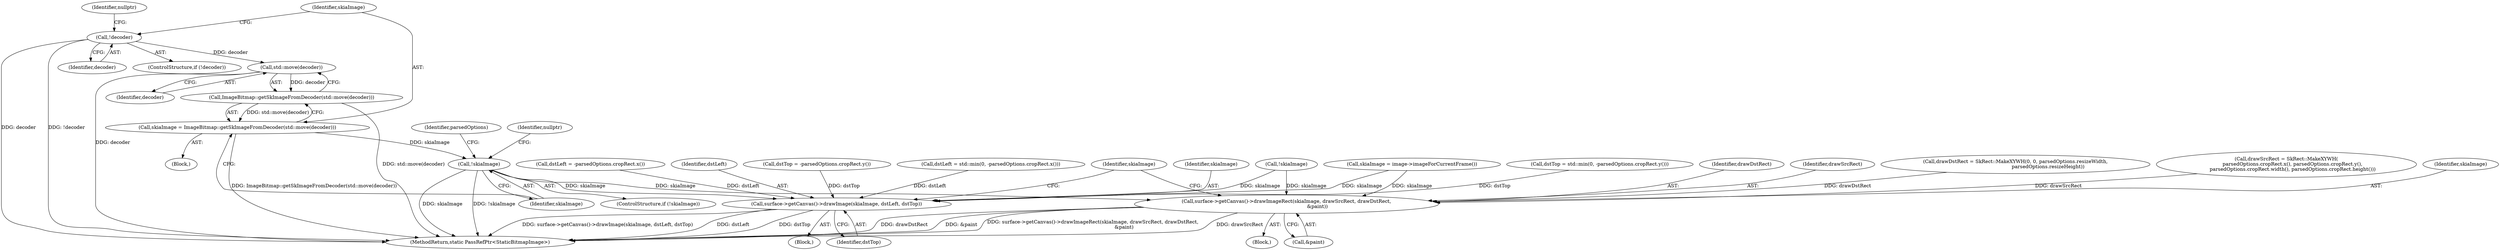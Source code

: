 digraph "0_Chrome_d59a4441697f6253e7dc3f7ae5caad6e5fd2c778_1@API" {
"1000205" [label="(Call,std::move(decoder))"];
"1000198" [label="(Call,!decoder)"];
"1000204" [label="(Call,ImageBitmap::getSkImageFromDecoder(std::move(decoder)))"];
"1000202" [label="(Call,skiaImage = ImageBitmap::getSkImageFromDecoder(std::move(decoder)))"];
"1000208" [label="(Call,!skiaImage)"];
"1000352" [label="(Call,surface->getCanvas()->drawImageRect(skiaImage, drawSrcRect, drawDstRect,\n                                        &paint))"];
"1000360" [label="(Call,surface->getCanvas()->drawImage(skiaImage, dstLeft, dstTop))"];
"1000388" [label="(MethodReturn,static PassRefPtr<StaticBitmapImage>)"];
"1000201" [label="(Identifier,nullptr)"];
"1000298" [label="(Call,dstLeft = -parsedOptions.cropRect.x())"];
"1000362" [label="(Identifier,dstLeft)"];
"1000355" [label="(Identifier,drawDstRect)"];
"1000216" [label="(Identifier,parsedOptions)"];
"1000206" [label="(Identifier,decoder)"];
"1000204" [label="(Call,ImageBitmap::getSkImageFromDecoder(std::move(decoder)))"];
"1000199" [label="(Identifier,decoder)"];
"1000326" [label="(Block,)"];
"1000356" [label="(Call,&paint)"];
"1000306" [label="(Call,dstTop = -parsedOptions.cropRect.y())"];
"1000209" [label="(Identifier,skiaImage)"];
"1000281" [label="(Call,dstLeft = std::min(0, -parsedOptions.cropRect.x()))"];
"1000365" [label="(Identifier,skiaImage)"];
"1000198" [label="(Call,!decoder)"];
"1000195" [label="(Block,)"];
"1000361" [label="(Identifier,skiaImage)"];
"1000207" [label="(ControlStructure,if (!skiaImage))"];
"1000354" [label="(Identifier,drawSrcRect)"];
"1000359" [label="(Block,)"];
"1000185" [label="(Call,!skiaImage)"];
"1000203" [label="(Identifier,skiaImage)"];
"1000208" [label="(Call,!skiaImage)"];
"1000336" [label="(Call,drawDstRect = SkRect::MakeXYWH(0, 0, parsedOptions.resizeWidth,\n                                          parsedOptions.resizeHeight))"];
"1000205" [label="(Call,std::move(decoder))"];
"1000328" [label="(Call,drawSrcRect = SkRect::MakeXYWH(\n        parsedOptions.cropRect.x(), parsedOptions.cropRect.y(),\n        parsedOptions.cropRect.width(), parsedOptions.cropRect.height()))"];
"1000197" [label="(ControlStructure,if (!decoder))"];
"1000363" [label="(Identifier,dstTop)"];
"1000202" [label="(Call,skiaImage = ImageBitmap::getSkImageFromDecoder(std::move(decoder)))"];
"1000353" [label="(Identifier,skiaImage)"];
"1000171" [label="(Call,skiaImage = image->imageForCurrentFrame())"];
"1000352" [label="(Call,surface->getCanvas()->drawImageRect(skiaImage, drawSrcRect, drawDstRect,\n                                        &paint))"];
"1000360" [label="(Call,surface->getCanvas()->drawImage(skiaImage, dstLeft, dstTop))"];
"1000211" [label="(Identifier,nullptr)"];
"1000288" [label="(Call,dstTop = std::min(0, -parsedOptions.cropRect.y()))"];
"1000205" -> "1000204"  [label="AST: "];
"1000205" -> "1000206"  [label="CFG: "];
"1000206" -> "1000205"  [label="AST: "];
"1000204" -> "1000205"  [label="CFG: "];
"1000205" -> "1000388"  [label="DDG: decoder"];
"1000205" -> "1000204"  [label="DDG: decoder"];
"1000198" -> "1000205"  [label="DDG: decoder"];
"1000198" -> "1000197"  [label="AST: "];
"1000198" -> "1000199"  [label="CFG: "];
"1000199" -> "1000198"  [label="AST: "];
"1000201" -> "1000198"  [label="CFG: "];
"1000203" -> "1000198"  [label="CFG: "];
"1000198" -> "1000388"  [label="DDG: decoder"];
"1000198" -> "1000388"  [label="DDG: !decoder"];
"1000204" -> "1000202"  [label="AST: "];
"1000202" -> "1000204"  [label="CFG: "];
"1000204" -> "1000388"  [label="DDG: std::move(decoder)"];
"1000204" -> "1000202"  [label="DDG: std::move(decoder)"];
"1000202" -> "1000195"  [label="AST: "];
"1000203" -> "1000202"  [label="AST: "];
"1000209" -> "1000202"  [label="CFG: "];
"1000202" -> "1000388"  [label="DDG: ImageBitmap::getSkImageFromDecoder(std::move(decoder))"];
"1000202" -> "1000208"  [label="DDG: skiaImage"];
"1000208" -> "1000207"  [label="AST: "];
"1000208" -> "1000209"  [label="CFG: "];
"1000209" -> "1000208"  [label="AST: "];
"1000211" -> "1000208"  [label="CFG: "];
"1000216" -> "1000208"  [label="CFG: "];
"1000208" -> "1000388"  [label="DDG: skiaImage"];
"1000208" -> "1000388"  [label="DDG: !skiaImage"];
"1000208" -> "1000352"  [label="DDG: skiaImage"];
"1000208" -> "1000360"  [label="DDG: skiaImage"];
"1000352" -> "1000326"  [label="AST: "];
"1000352" -> "1000356"  [label="CFG: "];
"1000353" -> "1000352"  [label="AST: "];
"1000354" -> "1000352"  [label="AST: "];
"1000355" -> "1000352"  [label="AST: "];
"1000356" -> "1000352"  [label="AST: "];
"1000365" -> "1000352"  [label="CFG: "];
"1000352" -> "1000388"  [label="DDG: &paint"];
"1000352" -> "1000388"  [label="DDG: surface->getCanvas()->drawImageRect(skiaImage, drawSrcRect, drawDstRect,\n                                        &paint)"];
"1000352" -> "1000388"  [label="DDG: drawSrcRect"];
"1000352" -> "1000388"  [label="DDG: drawDstRect"];
"1000185" -> "1000352"  [label="DDG: skiaImage"];
"1000171" -> "1000352"  [label="DDG: skiaImage"];
"1000328" -> "1000352"  [label="DDG: drawSrcRect"];
"1000336" -> "1000352"  [label="DDG: drawDstRect"];
"1000360" -> "1000359"  [label="AST: "];
"1000360" -> "1000363"  [label="CFG: "];
"1000361" -> "1000360"  [label="AST: "];
"1000362" -> "1000360"  [label="AST: "];
"1000363" -> "1000360"  [label="AST: "];
"1000365" -> "1000360"  [label="CFG: "];
"1000360" -> "1000388"  [label="DDG: surface->getCanvas()->drawImage(skiaImage, dstLeft, dstTop)"];
"1000360" -> "1000388"  [label="DDG: dstLeft"];
"1000360" -> "1000388"  [label="DDG: dstTop"];
"1000185" -> "1000360"  [label="DDG: skiaImage"];
"1000171" -> "1000360"  [label="DDG: skiaImage"];
"1000281" -> "1000360"  [label="DDG: dstLeft"];
"1000298" -> "1000360"  [label="DDG: dstLeft"];
"1000306" -> "1000360"  [label="DDG: dstTop"];
"1000288" -> "1000360"  [label="DDG: dstTop"];
}
